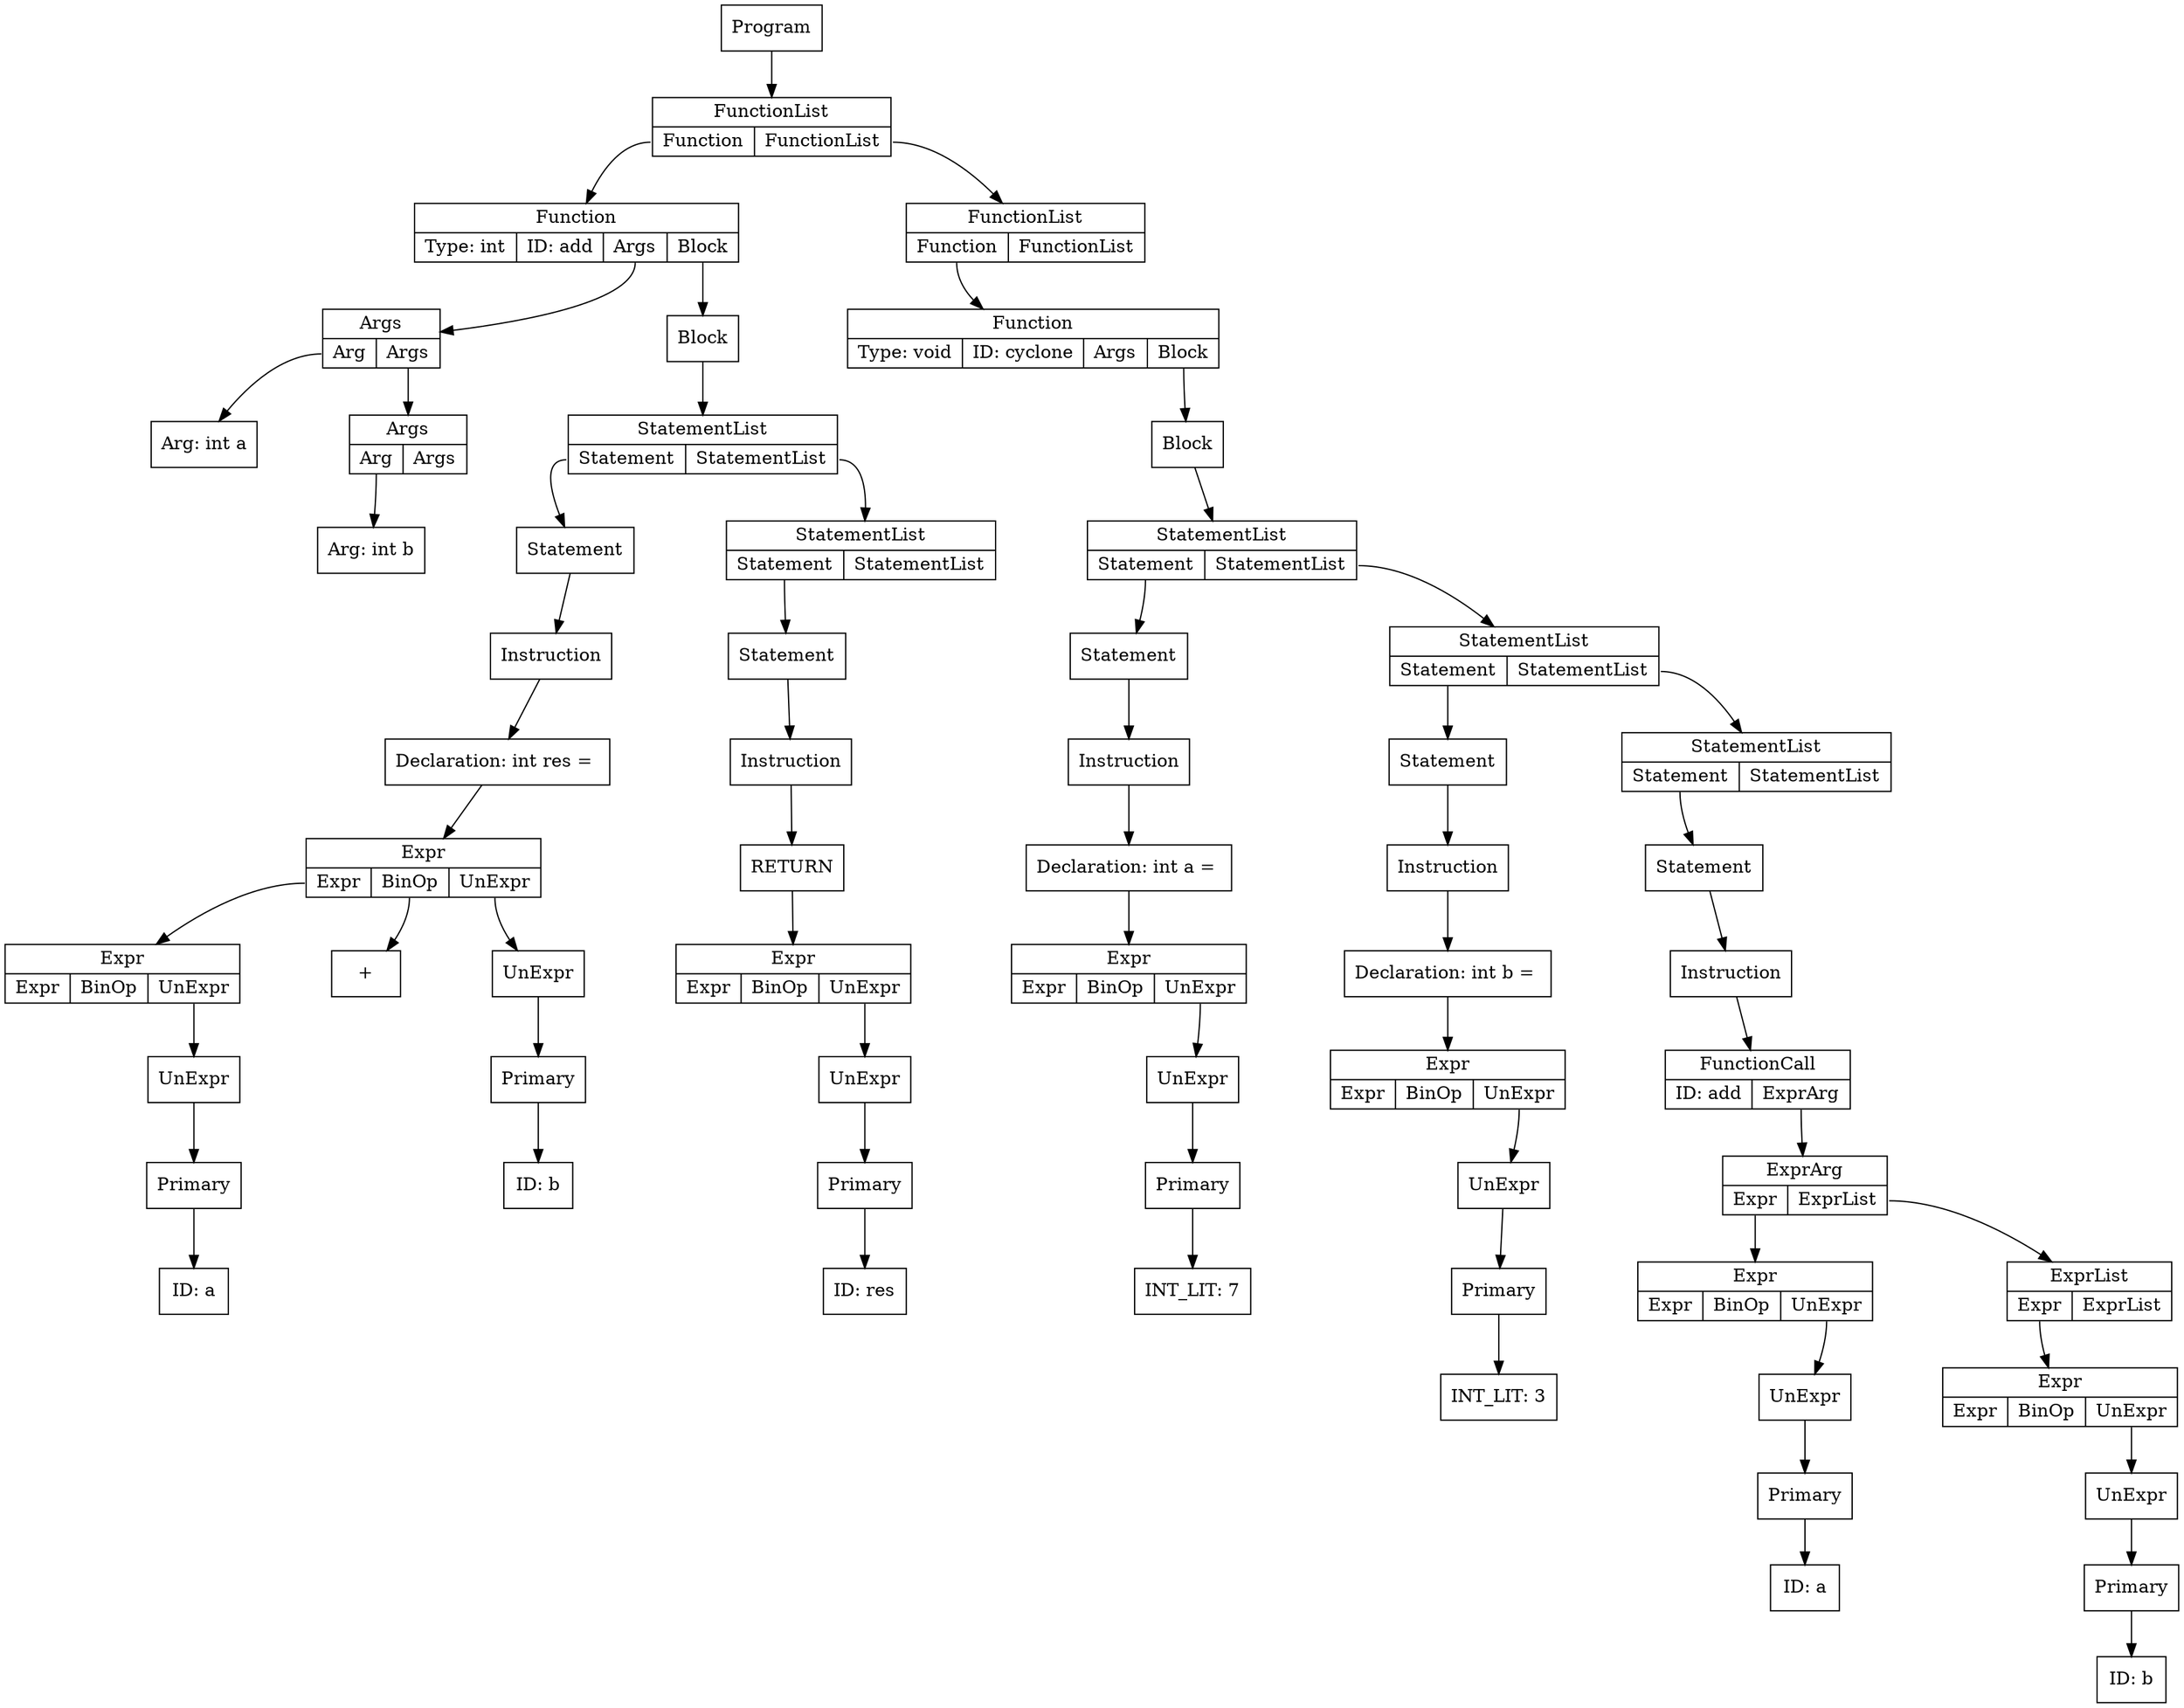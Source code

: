 digraph ccTree {
graph[nodesep="1"]
	node [shape=box]
	node [shape=box]
	n0 [label = "Arg: int a"]
	n1 [label = "Arg: int b"]
	n2 [label = "{Args | {<a>Arg | <as> Args}}", shape="record"]
	n2:a-> n1
	n3 [label = "{Args | {<a>Arg | <as> Args}}", shape="record"]
	n3:a-> n0
	n3:as-> n2
	n4 [label = "Primary"]
	n5 [label = "ID: a"]
	n4-> n5
	n6 [label = "UnExpr"]
	n6-> n4
	n7 [label = "{Expr | {<e>Expr | <bo>BinOp | <ue>UnExpr}}", shape="record"]
	n7:ue-> n6
	n8 [label = "Primary"]
	n9 [label = "ID: b"]
	n8-> n9
	n10 [label = "UnExpr"]
	n10-> n8
	n11 [label = "{Expr | {<e>Expr | <bo>BinOp | <ue>UnExpr}}", shape="record"]
	n11:e-> n7
	n12 [label = "+"]
	n11:bo-> n12
	n11:ue-> n10
	n13 [label = "Declaration: int res = "]
	n13-> n11
	n14 [label = "Instruction"]
	n14-> n13
	n15 [label = "Statement"]
	n15-> n14
	n16 [label = "Primary"]
	n17 [label = "ID: res"]
	n16-> n17
	n18 [label = "UnExpr"]
	n18-> n16
	n19 [label = "{Expr | {<e>Expr | <bo>BinOp | <ue>UnExpr}}", shape="record"]
	n19:ue-> n18
	n20 [label = "Instruction"]
	n21 [label = "RETURN"]
	n20-> n21
	n21-> n19
	n22 [label = "Statement"]
	n22-> n20
	n23 [label = "{StatementList | {<s>Statement | <sl>StatementList}}", shape="record"]
	n23:s-> n22
	n24 [label = "{StatementList | {<s>Statement | <sl>StatementList}}", shape="record"]
	n24:s-> n15
	n24:sl-> n23
	n25 [label = "Block"]
	n25-> n24
	n26 [label = "{Function | {Type: int | ID: add | <a>Args | <b>Block}}", shape="record"]
	n26:a-> n3
	n26:b-> n25
	n27 [label = "Primary"]
	n28 [label = "INT_LIT: 7"]
	n27-> n28
	n29 [label = "UnExpr"]
	n29-> n27
	n30 [label = "{Expr | {<e>Expr | <bo>BinOp | <ue>UnExpr}}", shape="record"]
	n30:ue-> n29
	n31 [label = "Declaration: int a = "]
	n31-> n30
	n32 [label = "Instruction"]
	n32-> n31
	n33 [label = "Statement"]
	n33-> n32
	n34 [label = "Primary"]
	n35 [label = "INT_LIT: 3"]
	n34-> n35
	n36 [label = "UnExpr"]
	n36-> n34
	n37 [label = "{Expr | {<e>Expr | <bo>BinOp | <ue>UnExpr}}", shape="record"]
	n37:ue-> n36
	n38 [label = "Declaration: int b = "]
	n38-> n37
	n39 [label = "Instruction"]
	n39-> n38
	n40 [label = "Statement"]
	n40-> n39
	n41 [label = "Primary"]
	n42 [label = "ID: a"]
	n41-> n42
	n43 [label = "UnExpr"]
	n43-> n41
	n44 [label = "{Expr | {<e>Expr | <bo>BinOp | <ue>UnExpr}}", shape="record"]
	n44:ue-> n43
	n45 [label = "Primary"]
	n46 [label = "ID: b"]
	n45-> n46
	n47 [label = "UnExpr"]
	n47-> n45
	n48 [label = "{Expr | {<e>Expr | <bo>BinOp | <ue>UnExpr}}", shape="record"]
	n48:ue-> n47
	n49 [label = "{ExprList |{<e>Expr | <el>ExprList}}", shape="record"]
	n49:e-> n48
	n50 [label = "{ExprArg | {<e>Expr | <el>ExprList}}", shape="record"]
	n50:e-> n44
	n50:el-> n49
	n51 [label = "{FunctionCall | { ID: add | <e>ExprArg}}", shape="record"]
	n51:e-> n50
	n52 [label = "Instruction"]
	n52-> n51
	n53 [label = "Statement"]
	n53-> n52
	n54 [label = "{StatementList | {<s>Statement | <sl>StatementList}}", shape="record"]
	n54:s-> n53
	n55 [label = "{StatementList | {<s>Statement | <sl>StatementList}}", shape="record"]
	n55:s-> n40
	n55:sl-> n54
	n56 [label = "{StatementList | {<s>Statement | <sl>StatementList}}", shape="record"]
	n56:s-> n33
	n56:sl-> n55
	n57 [label = "Block"]
	n57-> n56
	n58 [label = "{Function | {Type: void | ID: cyclone | <a>Args | <b>Block}}", shape="record"]
	n58:b-> n57
	n59 [label = "{FunctionList | {<f> Function | <fl> FunctionList}}", shape="record"]
	n59:f-> n58
	n60 [label = "{FunctionList | {<f> Function | <fl> FunctionList}}", shape="record"]
	n60:f-> n26
	n60:fl-> n59
	n61 [label = "Program"]
	n61-> n60
}